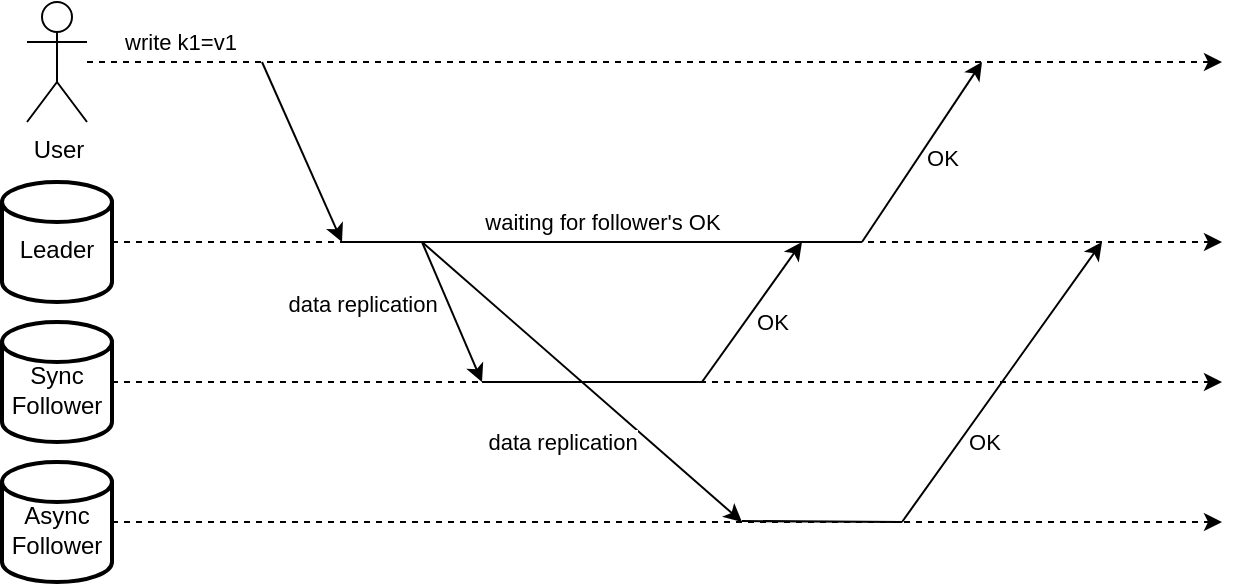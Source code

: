 <mxfile version="18.0.3" type="google"><diagram id="QgjdsrgUE2rLiytemq7n" name="Page-1"><mxGraphModel grid="1" page="1" gridSize="10" guides="1" tooltips="1" connect="1" arrows="1" fold="1" pageScale="1" pageWidth="850" pageHeight="1100" math="0" shadow="0"><root><mxCell id="0"/><mxCell id="1" parent="0"/><mxCell id="xrx-6XC1l5b0vt7ri7Mh-3" style="edgeStyle=orthogonalEdgeStyle;rounded=0;orthogonalLoop=1;jettySize=auto;html=1;dashed=1;" edge="1" parent="1" source="xrx-6XC1l5b0vt7ri7Mh-1"><mxGeometry relative="1" as="geometry"><mxPoint x="-1920" y="120" as="targetPoint"/></mxGeometry></mxCell><mxCell id="xrx-6XC1l5b0vt7ri7Mh-10" value="write k1=v1" style="edgeLabel;html=1;align=center;verticalAlign=middle;resizable=0;points=[];" connectable="0" vertex="1" parent="xrx-6XC1l5b0vt7ri7Mh-3"><mxGeometry x="-0.836" y="4" relative="1" as="geometry"><mxPoint y="-6" as="offset"/></mxGeometry></mxCell><mxCell id="xrx-6XC1l5b0vt7ri7Mh-1" value="User" style="shape=umlActor;verticalLabelPosition=bottom;verticalAlign=top;html=1;outlineConnect=0;" vertex="1" parent="1"><mxGeometry x="-2517.5" y="90" width="30" height="60" as="geometry"/></mxCell><mxCell id="xrx-6XC1l5b0vt7ri7Mh-7" style="edgeStyle=orthogonalEdgeStyle;rounded=0;orthogonalLoop=1;jettySize=auto;html=1;dashed=1;" edge="1" parent="1" source="xrx-6XC1l5b0vt7ri7Mh-4"><mxGeometry relative="1" as="geometry"><mxPoint x="-1920" y="210" as="targetPoint"/></mxGeometry></mxCell><mxCell id="xrx-6XC1l5b0vt7ri7Mh-4" value="Leader" style="strokeWidth=2;html=1;shape=mxgraph.flowchart.database;whiteSpace=wrap;spacingTop=8;" vertex="1" parent="1"><mxGeometry x="-2530" y="180" width="55" height="60" as="geometry"/></mxCell><mxCell id="xrx-6XC1l5b0vt7ri7Mh-8" style="edgeStyle=orthogonalEdgeStyle;rounded=0;orthogonalLoop=1;jettySize=auto;html=1;dashed=1;" edge="1" parent="1" source="xrx-6XC1l5b0vt7ri7Mh-5"><mxGeometry relative="1" as="geometry"><mxPoint x="-1920" y="280" as="targetPoint"/></mxGeometry></mxCell><mxCell id="xrx-6XC1l5b0vt7ri7Mh-5" value="&lt;p style=&quot;line-height: 1.2;&quot;&gt;Sync&lt;br&gt;Follower&lt;/p&gt;" style="strokeWidth=2;html=1;shape=mxgraph.flowchart.database;whiteSpace=wrap;spacingTop=8;" vertex="1" parent="1"><mxGeometry x="-2530" y="250" width="55" height="60" as="geometry"/></mxCell><mxCell id="xrx-6XC1l5b0vt7ri7Mh-9" style="edgeStyle=orthogonalEdgeStyle;rounded=0;orthogonalLoop=1;jettySize=auto;html=1;dashed=1;" edge="1" parent="1" source="xrx-6XC1l5b0vt7ri7Mh-6"><mxGeometry relative="1" as="geometry"><mxPoint x="-1920" y="350" as="targetPoint"/></mxGeometry></mxCell><mxCell id="xrx-6XC1l5b0vt7ri7Mh-6" value="Async&lt;br&gt;Follower" style="strokeWidth=2;html=1;shape=mxgraph.flowchart.database;whiteSpace=wrap;spacingTop=8;" vertex="1" parent="1"><mxGeometry x="-2530" y="320" width="55" height="60" as="geometry"/></mxCell><mxCell id="xrx-6XC1l5b0vt7ri7Mh-11" value="" style="endArrow=classic;html=1;rounded=0;" edge="1" parent="1"><mxGeometry width="50" height="50" relative="1" as="geometry"><mxPoint x="-2400" y="120" as="sourcePoint"/><mxPoint x="-2360" y="210" as="targetPoint"/></mxGeometry></mxCell><mxCell id="xrx-6XC1l5b0vt7ri7Mh-14" value="" style="endArrow=classic;html=1;rounded=0;" edge="1" parent="1"><mxGeometry width="50" height="50" relative="1" as="geometry"><mxPoint x="-2320" y="210" as="sourcePoint"/><mxPoint x="-2290" y="280" as="targetPoint"/></mxGeometry></mxCell><mxCell id="b-8zLZydzfTKuxN5woJT-5" value="data replication" style="edgeLabel;html=1;align=center;verticalAlign=middle;resizable=0;points=[];" connectable="0" vertex="1" parent="xrx-6XC1l5b0vt7ri7Mh-14"><mxGeometry x="-0.202" y="1" relative="1" as="geometry"><mxPoint x="-43" y="3" as="offset"/></mxGeometry></mxCell><mxCell id="xrx-6XC1l5b0vt7ri7Mh-15" value="" style="endArrow=classic;html=1;rounded=0;" edge="1" parent="1"><mxGeometry width="50" height="50" relative="1" as="geometry"><mxPoint x="-2320" y="210" as="sourcePoint"/><mxPoint x="-2160" y="350" as="targetPoint"/></mxGeometry></mxCell><mxCell id="b-8zLZydzfTKuxN5woJT-10" value="data replication" style="edgeLabel;html=1;align=center;verticalAlign=middle;resizable=0;points=[];" connectable="0" vertex="1" parent="xrx-6XC1l5b0vt7ri7Mh-15"><mxGeometry x="0.316" y="-2" relative="1" as="geometry"><mxPoint x="-34" y="6" as="offset"/></mxGeometry></mxCell><mxCell id="xrx-6XC1l5b0vt7ri7Mh-17" value="" style="endArrow=none;html=1;rounded=0;endFill=0;" edge="1" parent="1"><mxGeometry width="50" height="50" relative="1" as="geometry"><mxPoint x="-2360" y="210" as="sourcePoint"/><mxPoint x="-2100" y="210" as="targetPoint"/></mxGeometry></mxCell><mxCell id="b-8zLZydzfTKuxN5woJT-2" value="waiting for follower's OK" style="edgeLabel;html=1;align=center;verticalAlign=middle;resizable=0;points=[];" connectable="0" vertex="1" parent="xrx-6XC1l5b0vt7ri7Mh-17"><mxGeometry x="-0.085" y="2" relative="1" as="geometry"><mxPoint x="11" y="-8" as="offset"/></mxGeometry></mxCell><mxCell id="b-8zLZydzfTKuxN5woJT-3" value="" style="endArrow=classic;html=1;rounded=0;" edge="1" parent="1"><mxGeometry width="50" height="50" relative="1" as="geometry"><mxPoint x="-2100" y="210" as="sourcePoint"/><mxPoint x="-2040" y="120" as="targetPoint"/></mxGeometry></mxCell><mxCell id="b-8zLZydzfTKuxN5woJT-8" value="OK" style="edgeLabel;html=1;align=center;verticalAlign=middle;resizable=0;points=[];" connectable="0" vertex="1" parent="b-8zLZydzfTKuxN5woJT-3"><mxGeometry x="-0.018" y="-3" relative="1" as="geometry"><mxPoint x="8" as="offset"/></mxGeometry></mxCell><mxCell id="b-8zLZydzfTKuxN5woJT-4" value="" style="endArrow=classic;html=1;rounded=0;" edge="1" parent="1"><mxGeometry width="50" height="50" relative="1" as="geometry"><mxPoint x="-2180" y="280" as="sourcePoint"/><mxPoint x="-2130" y="210" as="targetPoint"/></mxGeometry></mxCell><mxCell id="b-8zLZydzfTKuxN5woJT-9" value="OK" style="edgeLabel;html=1;align=center;verticalAlign=middle;resizable=0;points=[];" connectable="0" vertex="1" parent="b-8zLZydzfTKuxN5woJT-4"><mxGeometry x="0.047" y="1" relative="1" as="geometry"><mxPoint x="9" y="7" as="offset"/></mxGeometry></mxCell><mxCell id="b-8zLZydzfTKuxN5woJT-6" value="" style="endArrow=none;html=1;rounded=0;endFill=0;" edge="1" parent="1"><mxGeometry width="50" height="50" relative="1" as="geometry"><mxPoint x="-2290" y="280" as="sourcePoint"/><mxPoint x="-2180" y="280" as="targetPoint"/></mxGeometry></mxCell><mxCell id="b-8zLZydzfTKuxN5woJT-11" value="" style="endArrow=none;html=1;rounded=0;endFill=0;" edge="1" parent="1"><mxGeometry width="50" height="50" relative="1" as="geometry"><mxPoint x="-2160" y="349.5" as="sourcePoint"/><mxPoint x="-2080" y="350" as="targetPoint"/></mxGeometry></mxCell><mxCell id="b-8zLZydzfTKuxN5woJT-12" value="" style="endArrow=classic;html=1;rounded=0;" edge="1" parent="1"><mxGeometry width="50" height="50" relative="1" as="geometry"><mxPoint x="-2080" y="350" as="sourcePoint"/><mxPoint x="-1980" y="210" as="targetPoint"/></mxGeometry></mxCell><mxCell id="b-8zLZydzfTKuxN5woJT-13" value="OK" style="edgeLabel;html=1;align=center;verticalAlign=middle;resizable=0;points=[];" connectable="0" vertex="1" parent="b-8zLZydzfTKuxN5woJT-12"><mxGeometry x="0.047" y="1" relative="1" as="geometry"><mxPoint x="-11" y="34" as="offset"/></mxGeometry></mxCell></root></mxGraphModel></diagram></mxfile>
